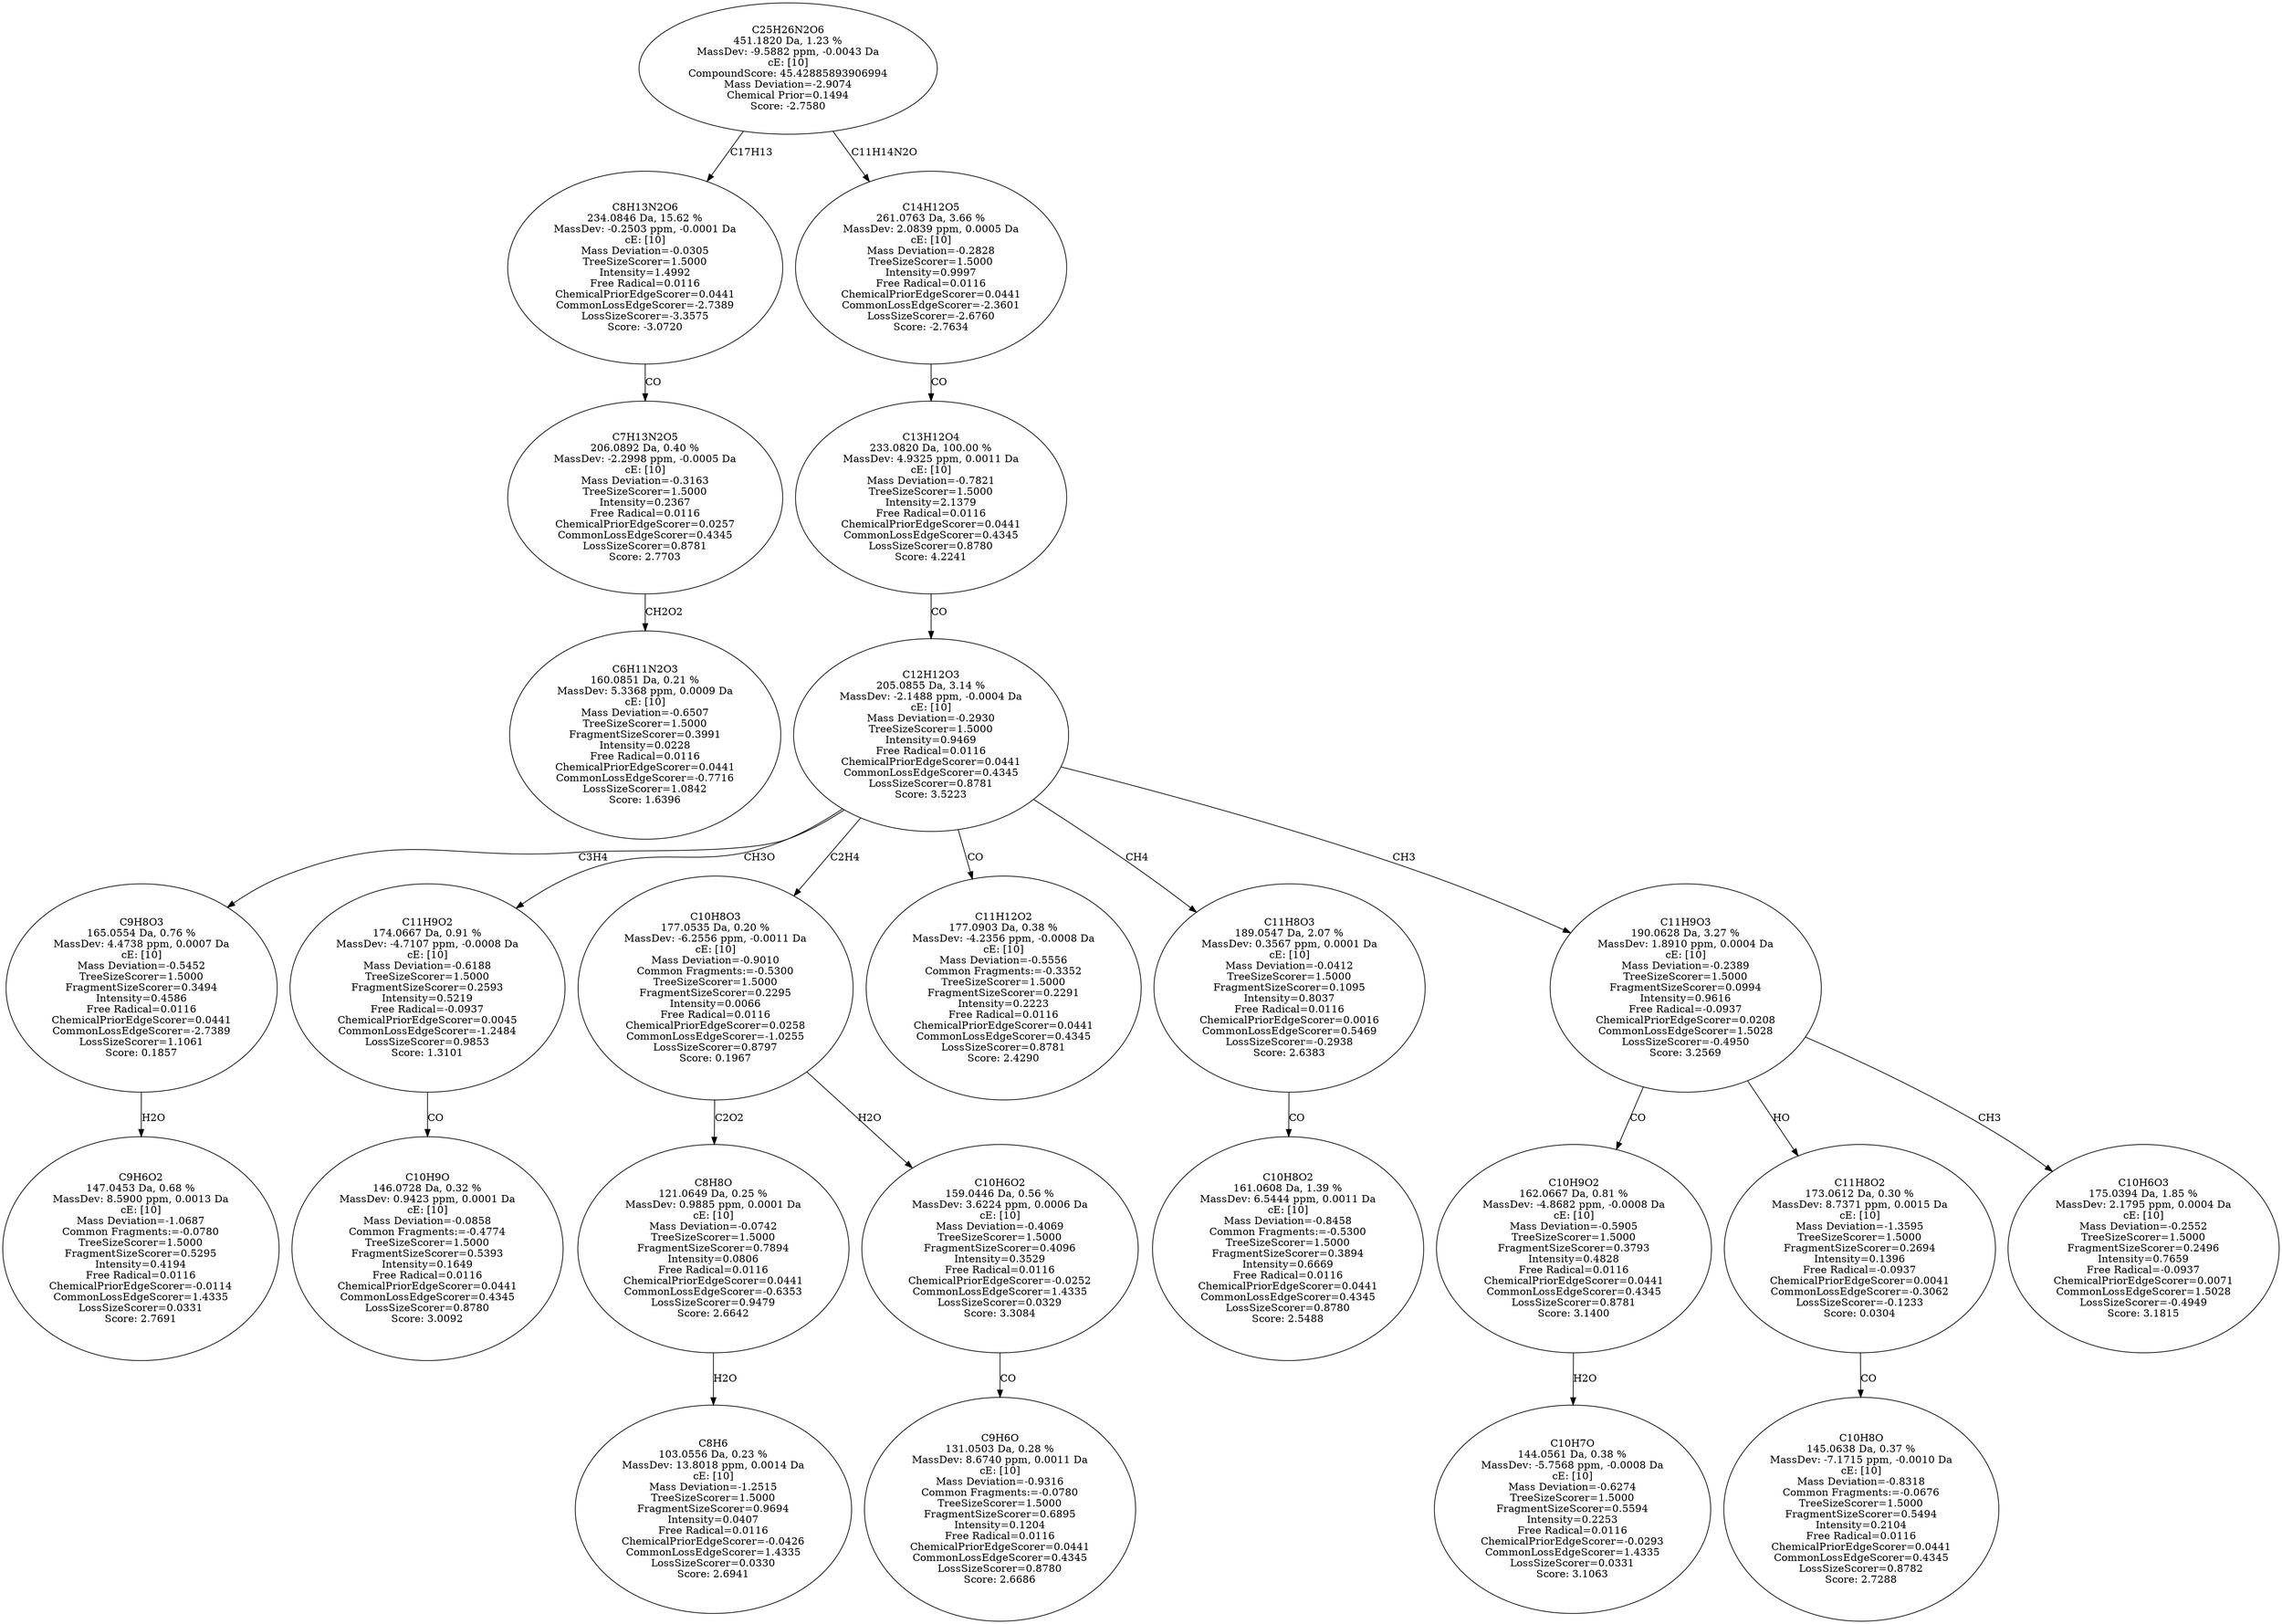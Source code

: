 strict digraph {
v1 [label="C6H11N2O3\n160.0851 Da, 0.21 %\nMassDev: 5.3368 ppm, 0.0009 Da\ncE: [10]\nMass Deviation=-0.6507\nTreeSizeScorer=1.5000\nFragmentSizeScorer=0.3991\nIntensity=0.0228\nFree Radical=0.0116\nChemicalPriorEdgeScorer=0.0441\nCommonLossEdgeScorer=-0.7716\nLossSizeScorer=1.0842\nScore: 1.6396"];
v2 [label="C7H13N2O5\n206.0892 Da, 0.40 %\nMassDev: -2.2998 ppm, -0.0005 Da\ncE: [10]\nMass Deviation=-0.3163\nTreeSizeScorer=1.5000\nIntensity=0.2367\nFree Radical=0.0116\nChemicalPriorEdgeScorer=0.0257\nCommonLossEdgeScorer=0.4345\nLossSizeScorer=0.8781\nScore: 2.7703"];
v3 [label="C8H13N2O6\n234.0846 Da, 15.62 %\nMassDev: -0.2503 ppm, -0.0001 Da\ncE: [10]\nMass Deviation=-0.0305\nTreeSizeScorer=1.5000\nIntensity=1.4992\nFree Radical=0.0116\nChemicalPriorEdgeScorer=0.0441\nCommonLossEdgeScorer=-2.7389\nLossSizeScorer=-3.3575\nScore: -3.0720"];
v4 [label="C9H6O2\n147.0453 Da, 0.68 %\nMassDev: 8.5900 ppm, 0.0013 Da\ncE: [10]\nMass Deviation=-1.0687\nCommon Fragments:=-0.0780\nTreeSizeScorer=1.5000\nFragmentSizeScorer=0.5295\nIntensity=0.4194\nFree Radical=0.0116\nChemicalPriorEdgeScorer=-0.0114\nCommonLossEdgeScorer=1.4335\nLossSizeScorer=0.0331\nScore: 2.7691"];
v5 [label="C9H8O3\n165.0554 Da, 0.76 %\nMassDev: 4.4738 ppm, 0.0007 Da\ncE: [10]\nMass Deviation=-0.5452\nTreeSizeScorer=1.5000\nFragmentSizeScorer=0.3494\nIntensity=0.4586\nFree Radical=0.0116\nChemicalPriorEdgeScorer=0.0441\nCommonLossEdgeScorer=-2.7389\nLossSizeScorer=1.1061\nScore: 0.1857"];
v6 [label="C10H9O\n146.0728 Da, 0.32 %\nMassDev: 0.9423 ppm, 0.0001 Da\ncE: [10]\nMass Deviation=-0.0858\nCommon Fragments:=-0.4774\nTreeSizeScorer=1.5000\nFragmentSizeScorer=0.5393\nIntensity=0.1649\nFree Radical=0.0116\nChemicalPriorEdgeScorer=0.0441\nCommonLossEdgeScorer=0.4345\nLossSizeScorer=0.8780\nScore: 3.0092"];
v7 [label="C11H9O2\n174.0667 Da, 0.91 %\nMassDev: -4.7107 ppm, -0.0008 Da\ncE: [10]\nMass Deviation=-0.6188\nTreeSizeScorer=1.5000\nFragmentSizeScorer=0.2593\nIntensity=0.5219\nFree Radical=-0.0937\nChemicalPriorEdgeScorer=0.0045\nCommonLossEdgeScorer=-1.2484\nLossSizeScorer=0.9853\nScore: 1.3101"];
v8 [label="C8H6\n103.0556 Da, 0.23 %\nMassDev: 13.8018 ppm, 0.0014 Da\ncE: [10]\nMass Deviation=-1.2515\nTreeSizeScorer=1.5000\nFragmentSizeScorer=0.9694\nIntensity=0.0407\nFree Radical=0.0116\nChemicalPriorEdgeScorer=-0.0426\nCommonLossEdgeScorer=1.4335\nLossSizeScorer=0.0330\nScore: 2.6941"];
v9 [label="C8H8O\n121.0649 Da, 0.25 %\nMassDev: 0.9885 ppm, 0.0001 Da\ncE: [10]\nMass Deviation=-0.0742\nTreeSizeScorer=1.5000\nFragmentSizeScorer=0.7894\nIntensity=0.0806\nFree Radical=0.0116\nChemicalPriorEdgeScorer=0.0441\nCommonLossEdgeScorer=-0.6353\nLossSizeScorer=0.9479\nScore: 2.6642"];
v10 [label="C9H6O\n131.0503 Da, 0.28 %\nMassDev: 8.6740 ppm, 0.0011 Da\ncE: [10]\nMass Deviation=-0.9316\nCommon Fragments:=-0.0780\nTreeSizeScorer=1.5000\nFragmentSizeScorer=0.6895\nIntensity=0.1204\nFree Radical=0.0116\nChemicalPriorEdgeScorer=0.0441\nCommonLossEdgeScorer=0.4345\nLossSizeScorer=0.8780\nScore: 2.6686"];
v11 [label="C10H6O2\n159.0446 Da, 0.56 %\nMassDev: 3.6224 ppm, 0.0006 Da\ncE: [10]\nMass Deviation=-0.4069\nTreeSizeScorer=1.5000\nFragmentSizeScorer=0.4096\nIntensity=0.3529\nFree Radical=0.0116\nChemicalPriorEdgeScorer=-0.0252\nCommonLossEdgeScorer=1.4335\nLossSizeScorer=0.0329\nScore: 3.3084"];
v12 [label="C10H8O3\n177.0535 Da, 0.20 %\nMassDev: -6.2556 ppm, -0.0011 Da\ncE: [10]\nMass Deviation=-0.9010\nCommon Fragments:=-0.5300\nTreeSizeScorer=1.5000\nFragmentSizeScorer=0.2295\nIntensity=0.0066\nFree Radical=0.0116\nChemicalPriorEdgeScorer=0.0258\nCommonLossEdgeScorer=-1.0255\nLossSizeScorer=0.8797\nScore: 0.1967"];
v13 [label="C11H12O2\n177.0903 Da, 0.38 %\nMassDev: -4.2356 ppm, -0.0008 Da\ncE: [10]\nMass Deviation=-0.5556\nCommon Fragments:=-0.3352\nTreeSizeScorer=1.5000\nFragmentSizeScorer=0.2291\nIntensity=0.2223\nFree Radical=0.0116\nChemicalPriorEdgeScorer=0.0441\nCommonLossEdgeScorer=0.4345\nLossSizeScorer=0.8781\nScore: 2.4290"];
v14 [label="C10H8O2\n161.0608 Da, 1.39 %\nMassDev: 6.5444 ppm, 0.0011 Da\ncE: [10]\nMass Deviation=-0.8458\nCommon Fragments:=-0.5300\nTreeSizeScorer=1.5000\nFragmentSizeScorer=0.3894\nIntensity=0.6669\nFree Radical=0.0116\nChemicalPriorEdgeScorer=0.0441\nCommonLossEdgeScorer=0.4345\nLossSizeScorer=0.8780\nScore: 2.5488"];
v15 [label="C11H8O3\n189.0547 Da, 2.07 %\nMassDev: 0.3567 ppm, 0.0001 Da\ncE: [10]\nMass Deviation=-0.0412\nTreeSizeScorer=1.5000\nFragmentSizeScorer=0.1095\nIntensity=0.8037\nFree Radical=0.0116\nChemicalPriorEdgeScorer=0.0016\nCommonLossEdgeScorer=0.5469\nLossSizeScorer=-0.2938\nScore: 2.6383"];
v16 [label="C10H7O\n144.0561 Da, 0.38 %\nMassDev: -5.7568 ppm, -0.0008 Da\ncE: [10]\nMass Deviation=-0.6274\nTreeSizeScorer=1.5000\nFragmentSizeScorer=0.5594\nIntensity=0.2253\nFree Radical=0.0116\nChemicalPriorEdgeScorer=-0.0293\nCommonLossEdgeScorer=1.4335\nLossSizeScorer=0.0331\nScore: 3.1063"];
v17 [label="C10H9O2\n162.0667 Da, 0.81 %\nMassDev: -4.8682 ppm, -0.0008 Da\ncE: [10]\nMass Deviation=-0.5905\nTreeSizeScorer=1.5000\nFragmentSizeScorer=0.3793\nIntensity=0.4828\nFree Radical=0.0116\nChemicalPriorEdgeScorer=0.0441\nCommonLossEdgeScorer=0.4345\nLossSizeScorer=0.8781\nScore: 3.1400"];
v18 [label="C10H8O\n145.0638 Da, 0.37 %\nMassDev: -7.1715 ppm, -0.0010 Da\ncE: [10]\nMass Deviation=-0.8318\nCommon Fragments:=-0.0676\nTreeSizeScorer=1.5000\nFragmentSizeScorer=0.5494\nIntensity=0.2104\nFree Radical=0.0116\nChemicalPriorEdgeScorer=0.0441\nCommonLossEdgeScorer=0.4345\nLossSizeScorer=0.8782\nScore: 2.7288"];
v19 [label="C11H8O2\n173.0612 Da, 0.30 %\nMassDev: 8.7371 ppm, 0.0015 Da\ncE: [10]\nMass Deviation=-1.3595\nTreeSizeScorer=1.5000\nFragmentSizeScorer=0.2694\nIntensity=0.1396\nFree Radical=-0.0937\nChemicalPriorEdgeScorer=0.0041\nCommonLossEdgeScorer=-0.3062\nLossSizeScorer=-0.1233\nScore: 0.0304"];
v20 [label="C10H6O3\n175.0394 Da, 1.85 %\nMassDev: 2.1795 ppm, 0.0004 Da\ncE: [10]\nMass Deviation=-0.2552\nTreeSizeScorer=1.5000\nFragmentSizeScorer=0.2496\nIntensity=0.7659\nFree Radical=-0.0937\nChemicalPriorEdgeScorer=0.0071\nCommonLossEdgeScorer=1.5028\nLossSizeScorer=-0.4949\nScore: 3.1815"];
v21 [label="C11H9O3\n190.0628 Da, 3.27 %\nMassDev: 1.8910 ppm, 0.0004 Da\ncE: [10]\nMass Deviation=-0.2389\nTreeSizeScorer=1.5000\nFragmentSizeScorer=0.0994\nIntensity=0.9616\nFree Radical=-0.0937\nChemicalPriorEdgeScorer=0.0208\nCommonLossEdgeScorer=1.5028\nLossSizeScorer=-0.4950\nScore: 3.2569"];
v22 [label="C12H12O3\n205.0855 Da, 3.14 %\nMassDev: -2.1488 ppm, -0.0004 Da\ncE: [10]\nMass Deviation=-0.2930\nTreeSizeScorer=1.5000\nIntensity=0.9469\nFree Radical=0.0116\nChemicalPriorEdgeScorer=0.0441\nCommonLossEdgeScorer=0.4345\nLossSizeScorer=0.8781\nScore: 3.5223"];
v23 [label="C13H12O4\n233.0820 Da, 100.00 %\nMassDev: 4.9325 ppm, 0.0011 Da\ncE: [10]\nMass Deviation=-0.7821\nTreeSizeScorer=1.5000\nIntensity=2.1379\nFree Radical=0.0116\nChemicalPriorEdgeScorer=0.0441\nCommonLossEdgeScorer=0.4345\nLossSizeScorer=0.8780\nScore: 4.2241"];
v24 [label="C14H12O5\n261.0763 Da, 3.66 %\nMassDev: 2.0839 ppm, 0.0005 Da\ncE: [10]\nMass Deviation=-0.2828\nTreeSizeScorer=1.5000\nIntensity=0.9997\nFree Radical=0.0116\nChemicalPriorEdgeScorer=0.0441\nCommonLossEdgeScorer=-2.3601\nLossSizeScorer=-2.6760\nScore: -2.7634"];
v25 [label="C25H26N2O6\n451.1820 Da, 1.23 %\nMassDev: -9.5882 ppm, -0.0043 Da\ncE: [10]\nCompoundScore: 45.42885893906994\nMass Deviation=-2.9074\nChemical Prior=0.1494\nScore: -2.7580"];
v2 -> v1 [label="CH2O2"];
v3 -> v2 [label="CO"];
v25 -> v3 [label="C17H13"];
v5 -> v4 [label="H2O"];
v22 -> v5 [label="C3H4"];
v7 -> v6 [label="CO"];
v22 -> v7 [label="CH3O"];
v9 -> v8 [label="H2O"];
v12 -> v9 [label="C2O2"];
v11 -> v10 [label="CO"];
v12 -> v11 [label="H2O"];
v22 -> v12 [label="C2H4"];
v22 -> v13 [label="CO"];
v15 -> v14 [label="CO"];
v22 -> v15 [label="CH4"];
v17 -> v16 [label="H2O"];
v21 -> v17 [label="CO"];
v19 -> v18 [label="CO"];
v21 -> v19 [label="HO"];
v21 -> v20 [label="CH3"];
v22 -> v21 [label="CH3"];
v23 -> v22 [label="CO"];
v24 -> v23 [label="CO"];
v25 -> v24 [label="C11H14N2O"];
}